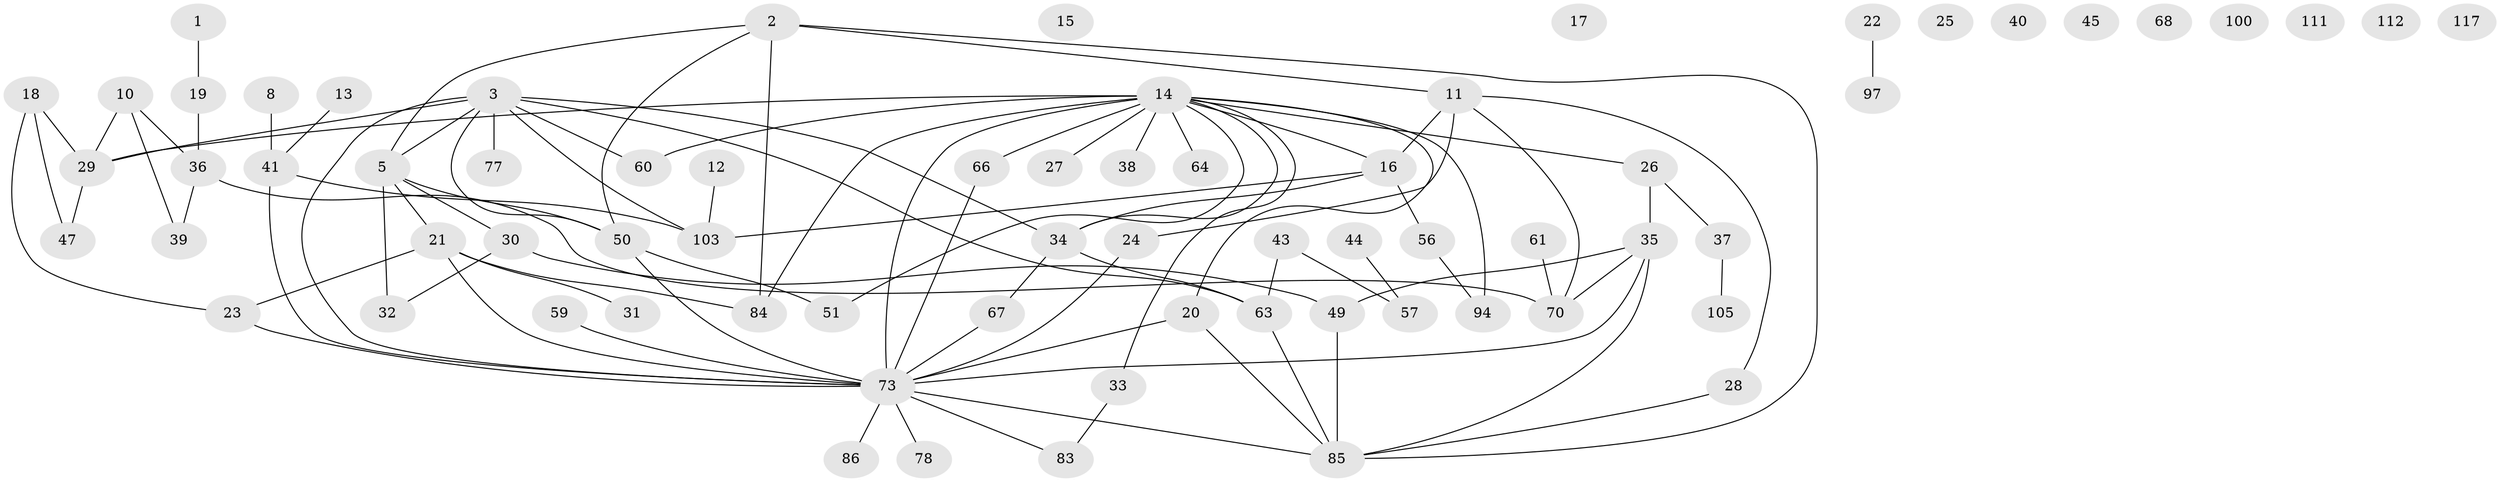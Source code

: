 // original degree distribution, {3: 0.23076923076923078, 5: 0.09401709401709402, 6: 0.05128205128205128, 2: 0.2222222222222222, 1: 0.23076923076923078, 4: 0.06837606837606838, 0: 0.08547008547008547, 7: 0.008547008547008548, 8: 0.008547008547008548}
// Generated by graph-tools (version 1.1) at 2025/16/03/04/25 18:16:36]
// undirected, 70 vertices, 94 edges
graph export_dot {
graph [start="1"]
  node [color=gray90,style=filled];
  1 [super="+115+81"];
  2 [super="+9+52+6"];
  3 [super="+54+4+7"];
  5 [super="+76+58+46"];
  8 [super="+48"];
  10;
  11 [super="+80"];
  12 [super="+62+82"];
  13;
  14 [super="+55+101+75"];
  15;
  16 [super="+42"];
  17;
  18 [super="+99"];
  19;
  20;
  21 [super="+69"];
  22;
  23;
  24 [super="+88+71"];
  25;
  26;
  27;
  28;
  29 [super="+53"];
  30;
  31;
  32;
  33 [super="+91"];
  34;
  35;
  36;
  37;
  38;
  39;
  40;
  41 [super="+72"];
  43 [super="+114"];
  44;
  45;
  47;
  49;
  50 [super="+90"];
  51;
  56;
  57;
  59;
  60;
  61 [super="+107"];
  63 [super="+65"];
  64 [super="+109"];
  66;
  67;
  68;
  70 [super="+96+93"];
  73 [super="+74"];
  77;
  78;
  83 [super="+92"];
  84;
  85 [super="+106"];
  86;
  94;
  97;
  100;
  103 [super="+113"];
  105;
  111;
  112;
  117;
  1 -- 19;
  2 -- 85;
  2 -- 11;
  2 -- 84;
  2 -- 5;
  2 -- 50;
  3 -- 77;
  3 -- 63 [weight=2];
  3 -- 34;
  3 -- 50;
  3 -- 103;
  3 -- 60;
  3 -- 73 [weight=2];
  3 -- 5;
  3 -- 29;
  5 -- 30;
  5 -- 50;
  5 -- 21;
  5 -- 32;
  8 -- 41;
  10 -- 36;
  10 -- 39;
  10 -- 29;
  11 -- 28;
  11 -- 16 [weight=2];
  11 -- 70;
  11 -- 24;
  12 -- 103;
  13 -- 41;
  14 -- 34;
  14 -- 26;
  14 -- 60;
  14 -- 64;
  14 -- 38;
  14 -- 51;
  14 -- 27;
  14 -- 29 [weight=3];
  14 -- 94;
  14 -- 73;
  14 -- 33;
  14 -- 66;
  14 -- 20;
  14 -- 84;
  14 -- 16 [weight=2];
  16 -- 34 [weight=2];
  16 -- 103;
  16 -- 56;
  18 -- 23;
  18 -- 29;
  18 -- 47;
  19 -- 36;
  20 -- 73;
  20 -- 85;
  21 -- 23;
  21 -- 84;
  21 -- 31;
  21 -- 73;
  22 -- 97;
  23 -- 73;
  24 -- 73;
  26 -- 35;
  26 -- 37;
  28 -- 85;
  29 -- 47;
  30 -- 32;
  30 -- 49;
  33 -- 83;
  34 -- 63;
  34 -- 67;
  35 -- 49;
  35 -- 85;
  35 -- 73;
  35 -- 70;
  36 -- 39;
  36 -- 70;
  37 -- 105;
  41 -- 103;
  41 -- 73;
  43 -- 63;
  43 -- 57;
  44 -- 57;
  49 -- 85;
  50 -- 73;
  50 -- 51;
  56 -- 94;
  59 -- 73;
  61 -- 70;
  63 -- 85;
  66 -- 73;
  67 -- 73;
  73 -- 86;
  73 -- 78;
  73 -- 83;
  73 -- 85;
}
